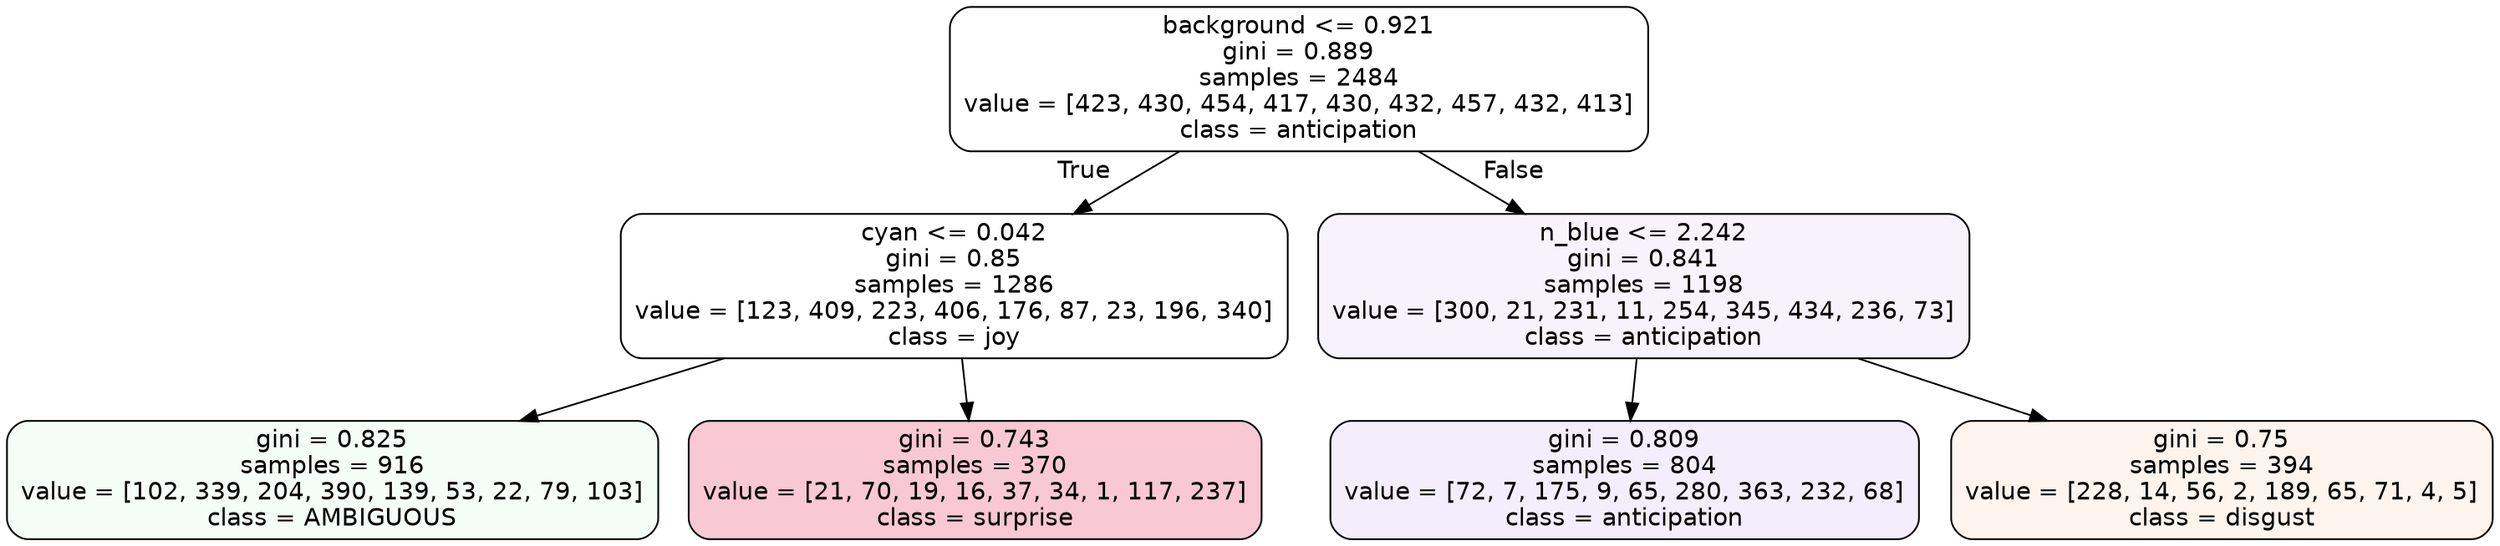 digraph Tree {
node [shape=box, style="filled, rounded", color="black", fontname=helvetica] ;
edge [fontname=helvetica] ;
0 [label="background <= 0.921\ngini = 0.889\nsamples = 2484\nvalue = [423, 430, 454, 417, 430, 432, 457, 432, 413]\nclass = anticipation", fillcolor="#8139e500"] ;
1 [label="cyan <= 0.042\ngini = 0.85\nsamples = 1286\nvalue = [123, 409, 223, 406, 176, 87, 23, 196, 340]\nclass = joy", fillcolor="#d7e53900"] ;
0 -> 1 [labeldistance=2.5, labelangle=45, headlabel="True"] ;
2 [label="gini = 0.825\nsamples = 916\nvalue = [102, 339, 204, 390, 139, 53, 22, 79, 103]\nclass = AMBIGUOUS", fillcolor="#39e5810c"] ;
1 -> 2 ;
3 [label="gini = 0.743\nsamples = 370\nvalue = [21, 70, 19, 16, 37, 34, 1, 117, 237]\nclass = surprise", fillcolor="#e5396446"] ;
1 -> 3 ;
4 [label="n_blue <= 2.242\ngini = 0.841\nsamples = 1198\nvalue = [300, 21, 231, 11, 254, 345, 434, 236, 73]\nclass = anticipation", fillcolor="#8139e50f"] ;
0 -> 4 [labeldistance=2.5, labelangle=-45, headlabel="False"] ;
5 [label="gini = 0.809\nsamples = 804\nvalue = [72, 7, 175, 9, 65, 280, 363, 232, 68]\nclass = anticipation", fillcolor="#8139e515"] ;
4 -> 5 ;
6 [label="gini = 0.75\nsamples = 394\nvalue = [228, 14, 56, 2, 189, 65, 71, 4, 5]\nclass = disgust", fillcolor="#e5813916"] ;
4 -> 6 ;
}